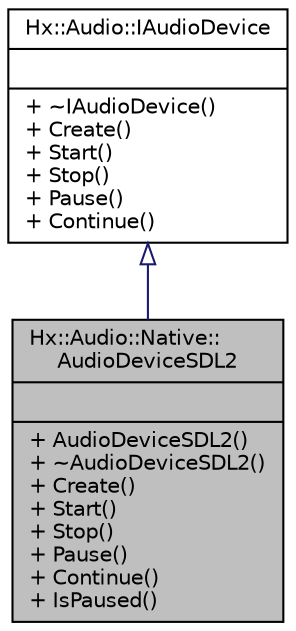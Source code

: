 digraph "Hx::Audio::Native::AudioDeviceSDL2"
{
  edge [fontname="Helvetica",fontsize="10",labelfontname="Helvetica",labelfontsize="10"];
  node [fontname="Helvetica",fontsize="10",shape=record];
  Node2 [label="{Hx::Audio::Native::\lAudioDeviceSDL2\n||+ AudioDeviceSDL2()\l+ ~AudioDeviceSDL2()\l+ Create()\l+ Start()\l+ Stop()\l+ Pause()\l+ Continue()\l+ IsPaused()\l}",height=0.2,width=0.4,color="black", fillcolor="grey75", style="filled", fontcolor="black"];
  Node3 -> Node2 [dir="back",color="midnightblue",fontsize="10",style="solid",arrowtail="onormal",fontname="Helvetica"];
  Node3 [label="{Hx::Audio::IAudioDevice\n||+ ~IAudioDevice()\l+ Create()\l+ Start()\l+ Stop()\l+ Pause()\l+ Continue()\l}",height=0.2,width=0.4,color="black", fillcolor="white", style="filled",URL="$structHx_1_1Audio_1_1IAudioDevice.html"];
}
